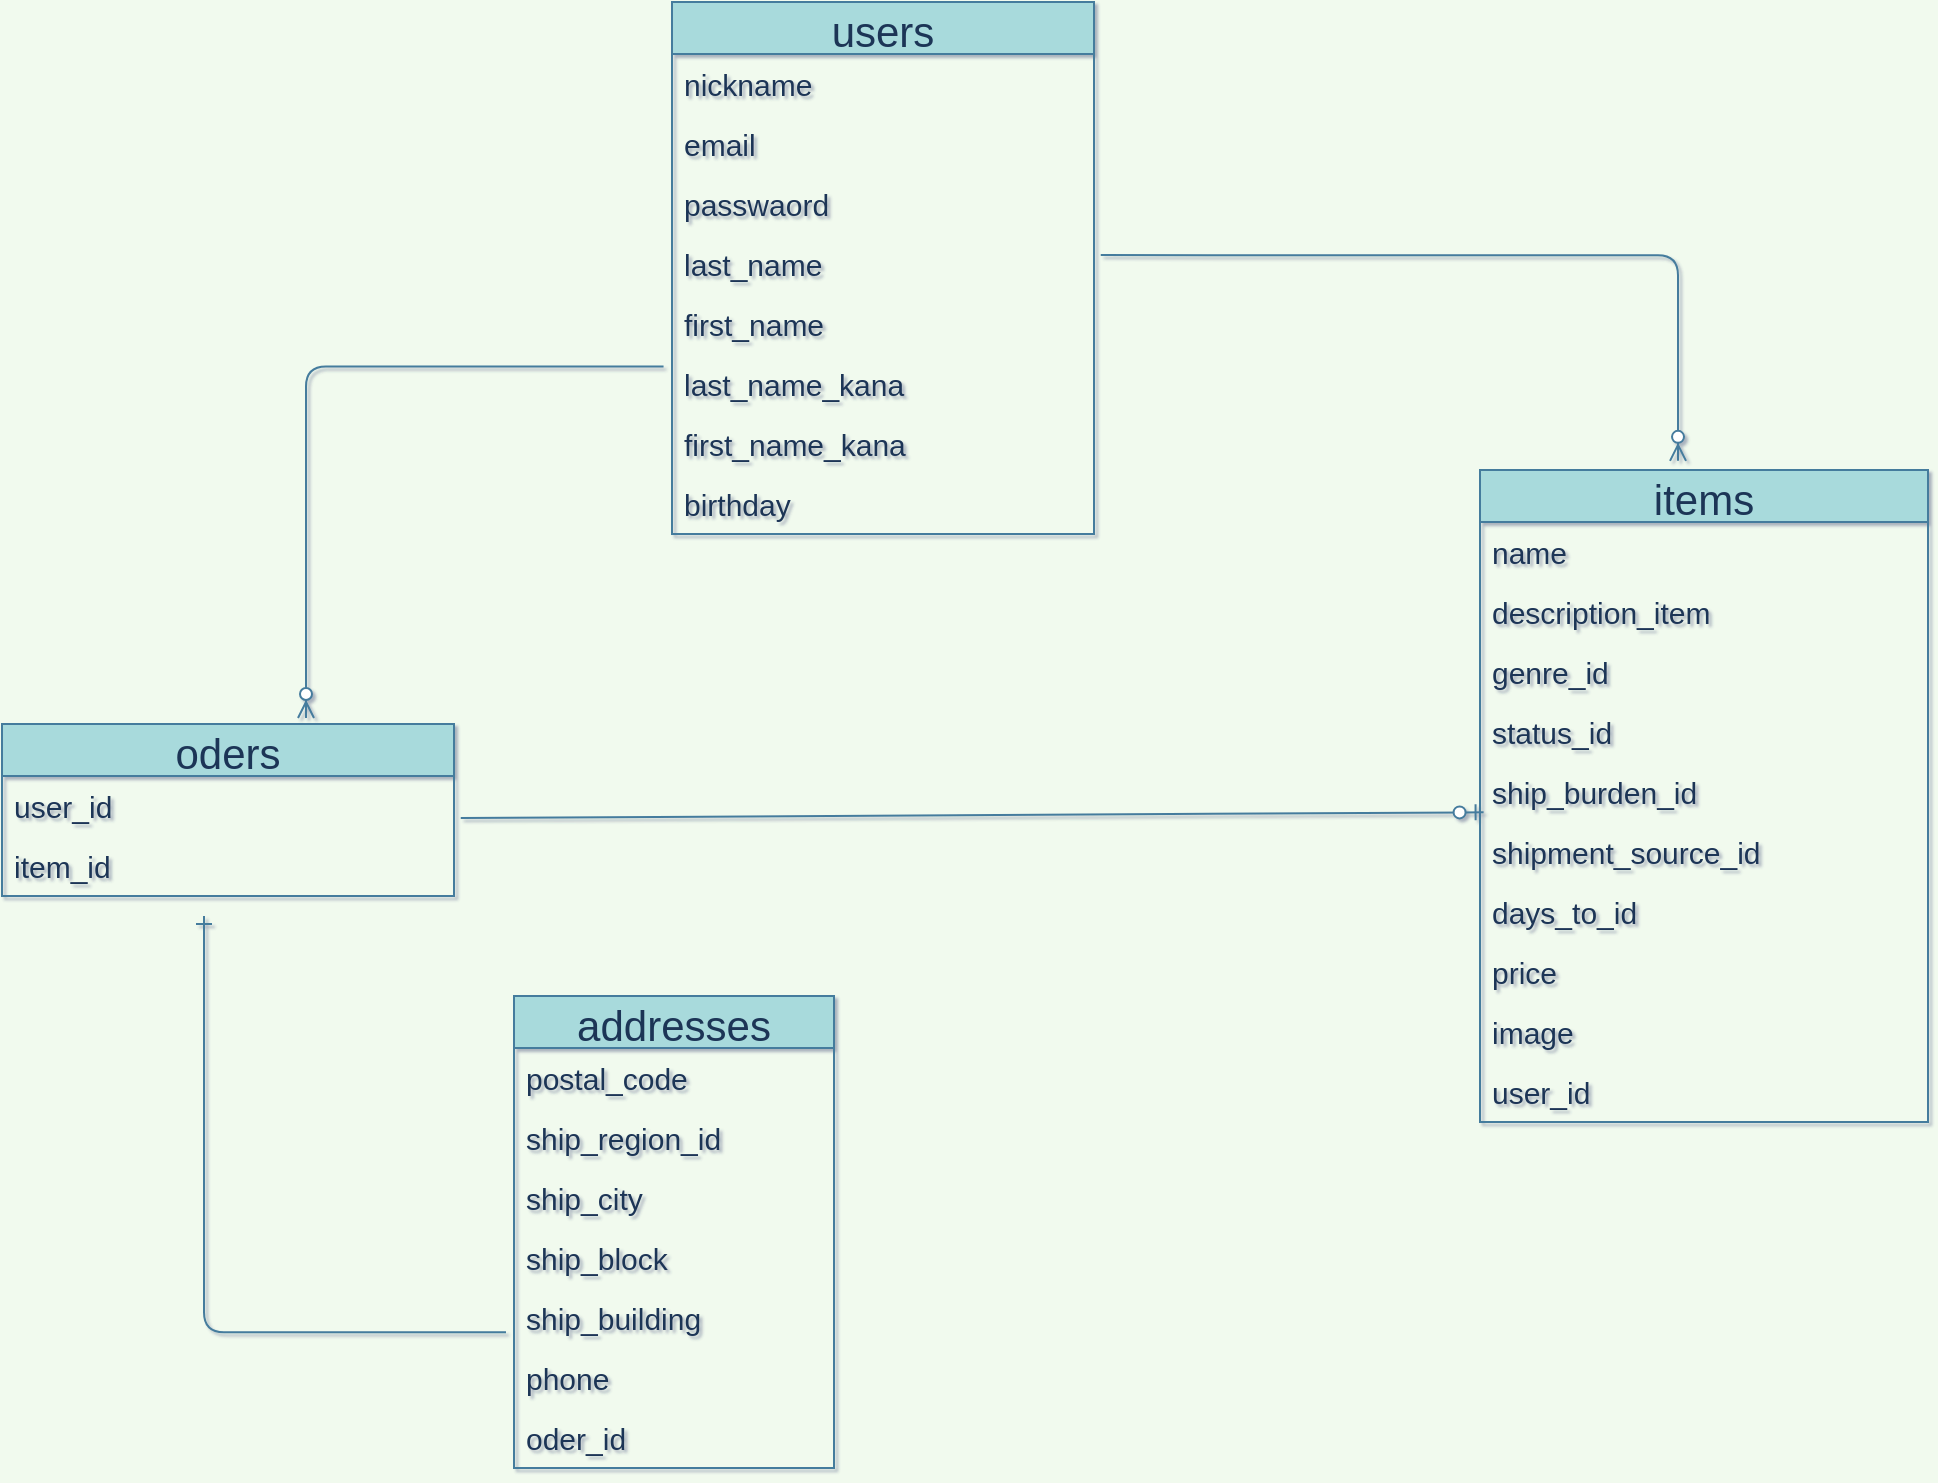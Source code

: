 <mxfile version="13.6.5">
    <diagram id="OUvmJjjzDV503gWwQ52Z" name="ページ1">
        <mxGraphModel dx="1686" dy="827" grid="0" gridSize="10" guides="1" tooltips="1" connect="0" arrows="1" fold="1" page="1" pageScale="1" pageWidth="1169" pageHeight="827" background="#F1FAEE" math="0" shadow="1">
            <root>
                <mxCell id="0"/>
                <mxCell id="1" parent="0"/>
                <mxCell id="8" value="users" style="swimlane;fontStyle=0;childLayout=stackLayout;horizontal=1;startSize=26;horizontalStack=0;resizeParent=1;resizeParentMax=0;resizeLast=0;collapsible=1;marginBottom=0;align=center;fontSize=21;fillColor=#A8DADC;strokeColor=#457B9D;fontColor=#1D3557;labelBackgroundColor=none;labelBorderColor=none;" parent="1" vertex="1">
                    <mxGeometry x="447" y="25" width="211" height="266" as="geometry"/>
                </mxCell>
                <mxCell id="9" value="nickname" style="text;strokeColor=none;fillColor=none;spacingLeft=4;spacingRight=4;overflow=hidden;rotatable=0;points=[[0,0.5],[1,0.5]];portConstraint=eastwest;fontSize=15;fontColor=#1D3557;" parent="8" vertex="1">
                    <mxGeometry y="26" width="211" height="30" as="geometry"/>
                </mxCell>
                <mxCell id="10" value="email" style="text;strokeColor=none;fillColor=none;spacingLeft=4;spacingRight=4;overflow=hidden;rotatable=0;points=[[0,0.5],[1,0.5]];portConstraint=eastwest;fontSize=15;fontColor=#1D3557;" parent="8" vertex="1">
                    <mxGeometry y="56" width="211" height="30" as="geometry"/>
                </mxCell>
                <mxCell id="11" value="passwaord" style="text;strokeColor=none;fillColor=none;spacingLeft=4;spacingRight=4;overflow=hidden;rotatable=0;points=[[0,0.5],[1,0.5]];portConstraint=eastwest;fontSize=15;fontColor=#1D3557;" parent="8" vertex="1">
                    <mxGeometry y="86" width="211" height="30" as="geometry"/>
                </mxCell>
                <mxCell id="12" value="last_name" style="text;strokeColor=none;fillColor=none;spacingLeft=4;spacingRight=4;overflow=hidden;rotatable=0;points=[[0,0.5],[1,0.5]];portConstraint=eastwest;fontSize=15;fontColor=#1D3557;" parent="8" vertex="1">
                    <mxGeometry y="116" width="211" height="30" as="geometry"/>
                </mxCell>
                <mxCell id="13" value="first_name" style="text;strokeColor=none;fillColor=none;spacingLeft=4;spacingRight=4;overflow=hidden;rotatable=0;points=[[0,0.5],[1,0.5]];portConstraint=eastwest;fontSize=15;fontColor=#1D3557;" parent="8" vertex="1">
                    <mxGeometry y="146" width="211" height="30" as="geometry"/>
                </mxCell>
                <mxCell id="14" value="last_name_kana" style="text;strokeColor=none;fillColor=none;spacingLeft=4;spacingRight=4;overflow=hidden;rotatable=0;points=[[0,0.5],[1,0.5]];portConstraint=eastwest;fontSize=15;fontColor=#1D3557;" parent="8" vertex="1">
                    <mxGeometry y="176" width="211" height="30" as="geometry"/>
                </mxCell>
                <mxCell id="15" value="first_name_kana" style="text;strokeColor=none;fillColor=none;spacingLeft=4;spacingRight=4;overflow=hidden;rotatable=0;points=[[0,0.5],[1,0.5]];portConstraint=eastwest;fontSize=15;fontColor=#1D3557;" parent="8" vertex="1">
                    <mxGeometry y="206" width="211" height="30" as="geometry"/>
                </mxCell>
                <mxCell id="16" value="birthday" style="text;strokeColor=none;fillColor=none;spacingLeft=4;spacingRight=4;overflow=hidden;rotatable=0;points=[[0,0.5],[1,0.5]];portConstraint=eastwest;fontSize=15;fontColor=#1D3557;" parent="8" vertex="1">
                    <mxGeometry y="236" width="211" height="30" as="geometry"/>
                </mxCell>
                <mxCell id="31" value="items" style="swimlane;fontStyle=0;childLayout=stackLayout;horizontal=1;startSize=26;horizontalStack=0;resizeParent=1;resizeParentMax=0;resizeLast=0;collapsible=1;marginBottom=0;align=center;fontSize=21;fillColor=#A8DADC;strokeColor=#457B9D;fontColor=#1D3557;" parent="1" vertex="1">
                    <mxGeometry x="851" y="259" width="224" height="326" as="geometry"/>
                </mxCell>
                <mxCell id="32" value="name" style="text;strokeColor=none;fillColor=none;spacingLeft=4;spacingRight=4;overflow=hidden;rotatable=0;points=[[0,0.5],[1,0.5]];portConstraint=eastwest;fontSize=15;fontColor=#1D3557;" parent="31" vertex="1">
                    <mxGeometry y="26" width="224" height="30" as="geometry"/>
                </mxCell>
                <mxCell id="33" value="description_item" style="text;strokeColor=none;fillColor=none;spacingLeft=4;spacingRight=4;overflow=hidden;rotatable=0;points=[[0,0.5],[1,0.5]];portConstraint=eastwest;fontSize=15;fontColor=#1D3557;" parent="31" vertex="1">
                    <mxGeometry y="56" width="224" height="30" as="geometry"/>
                </mxCell>
                <mxCell id="34" value="genre_id" style="text;strokeColor=none;fillColor=none;spacingLeft=4;spacingRight=4;overflow=hidden;rotatable=0;points=[[0,0.5],[1,0.5]];portConstraint=eastwest;fontSize=15;fontColor=#1D3557;" parent="31" vertex="1">
                    <mxGeometry y="86" width="224" height="30" as="geometry"/>
                </mxCell>
                <mxCell id="35" value="status_id" style="text;strokeColor=none;fillColor=none;spacingLeft=4;spacingRight=4;overflow=hidden;rotatable=0;points=[[0,0.5],[1,0.5]];portConstraint=eastwest;fontSize=15;fontColor=#1D3557;" parent="31" vertex="1">
                    <mxGeometry y="116" width="224" height="30" as="geometry"/>
                </mxCell>
                <mxCell id="36" value="ship_burden_id" style="text;strokeColor=none;fillColor=none;spacingLeft=4;spacingRight=4;overflow=hidden;rotatable=0;points=[[0,0.5],[1,0.5]];portConstraint=eastwest;fontSize=15;fontColor=#1D3557;" parent="31" vertex="1">
                    <mxGeometry y="146" width="224" height="30" as="geometry"/>
                </mxCell>
                <mxCell id="37" value="shipment_source_id" style="text;strokeColor=none;fillColor=none;spacingLeft=4;spacingRight=4;overflow=hidden;rotatable=0;points=[[0,0.5],[1,0.5]];portConstraint=eastwest;fontSize=15;fontColor=#1D3557;" parent="31" vertex="1">
                    <mxGeometry y="176" width="224" height="30" as="geometry"/>
                </mxCell>
                <mxCell id="38" value="days_to_id" style="text;strokeColor=none;fillColor=none;spacingLeft=4;spacingRight=4;overflow=hidden;rotatable=0;points=[[0,0.5],[1,0.5]];portConstraint=eastwest;fontSize=15;fontColor=#1D3557;" parent="31" vertex="1">
                    <mxGeometry y="206" width="224" height="30" as="geometry"/>
                </mxCell>
                <mxCell id="40" value="price" style="text;strokeColor=none;fillColor=none;spacingLeft=4;spacingRight=4;overflow=hidden;rotatable=0;points=[[0,0.5],[1,0.5]];portConstraint=eastwest;fontSize=15;fontColor=#1D3557;" parent="31" vertex="1">
                    <mxGeometry y="236" width="224" height="30" as="geometry"/>
                </mxCell>
                <mxCell id="41" value="image" style="text;strokeColor=none;fillColor=none;spacingLeft=4;spacingRight=4;overflow=hidden;rotatable=0;points=[[0,0.5],[1,0.5]];portConstraint=eastwest;fontSize=15;fontColor=#1D3557;" parent="31" vertex="1">
                    <mxGeometry y="266" width="224" height="30" as="geometry"/>
                </mxCell>
                <mxCell id="43" value="user_id" style="text;strokeColor=none;fillColor=none;spacingLeft=4;spacingRight=4;overflow=hidden;rotatable=0;points=[[0,0.5],[1,0.5]];portConstraint=eastwest;fontSize=15;fontColor=#1D3557;" parent="31" vertex="1">
                    <mxGeometry y="296" width="224" height="30" as="geometry"/>
                </mxCell>
                <mxCell id="59" value="addresses" style="swimlane;fontStyle=0;childLayout=stackLayout;horizontal=1;startSize=26;horizontalStack=0;resizeParent=1;resizeParentMax=0;resizeLast=0;collapsible=1;marginBottom=0;align=center;fontSize=21;fillColor=#A8DADC;strokeColor=#457B9D;fontColor=#1D3557;" vertex="1" parent="1">
                    <mxGeometry x="368" y="522" width="160" height="236" as="geometry"/>
                </mxCell>
                <mxCell id="25" value="postal_code" style="text;strokeColor=none;fillColor=none;spacingLeft=4;spacingRight=4;overflow=hidden;rotatable=0;points=[[0,0.5],[1,0.5]];portConstraint=eastwest;fontSize=15;fontColor=#1D3557;" parent="59" vertex="1">
                    <mxGeometry y="26" width="160" height="30" as="geometry"/>
                </mxCell>
                <mxCell id="26" value="ship_region_id" style="text;strokeColor=none;fillColor=none;spacingLeft=4;spacingRight=4;overflow=hidden;rotatable=0;points=[[0,0.5],[1,0.5]];portConstraint=eastwest;fontSize=15;fontColor=#1D3557;" parent="59" vertex="1">
                    <mxGeometry y="56" width="160" height="30" as="geometry"/>
                </mxCell>
                <mxCell id="27" value="ship_city" style="text;strokeColor=none;fillColor=none;spacingLeft=4;spacingRight=4;overflow=hidden;rotatable=0;points=[[0,0.5],[1,0.5]];portConstraint=eastwest;fontSize=15;fontColor=#1D3557;" parent="59" vertex="1">
                    <mxGeometry y="86" width="160" height="30" as="geometry"/>
                </mxCell>
                <mxCell id="28" value="ship_block" style="text;strokeColor=none;fillColor=none;spacingLeft=4;spacingRight=4;overflow=hidden;rotatable=0;points=[[0,0.5],[1,0.5]];portConstraint=eastwest;fontSize=15;fontColor=#1D3557;" parent="59" vertex="1">
                    <mxGeometry y="116" width="160" height="30" as="geometry"/>
                </mxCell>
                <mxCell id="29" value="ship_building" style="text;strokeColor=none;fillColor=none;spacingLeft=4;spacingRight=4;overflow=hidden;rotatable=0;points=[[0,0.5],[1,0.5]];portConstraint=eastwest;fontSize=15;fontColor=#1D3557;" parent="59" vertex="1">
                    <mxGeometry y="146" width="160" height="30" as="geometry"/>
                </mxCell>
                <mxCell id="30" value="phone" style="text;strokeColor=none;fillColor=none;spacingLeft=4;spacingRight=4;overflow=hidden;rotatable=0;points=[[0,0.5],[1,0.5]];portConstraint=eastwest;fontSize=15;fontColor=#1D3557;" parent="59" vertex="1">
                    <mxGeometry y="176" width="160" height="30" as="geometry"/>
                </mxCell>
                <mxCell id="70" value="oder_id" style="text;strokeColor=none;fillColor=none;spacingLeft=4;spacingRight=4;overflow=hidden;rotatable=0;points=[[0,0.5],[1,0.5]];portConstraint=eastwest;fontSize=15;fontColor=#1D3557;" vertex="1" parent="59">
                    <mxGeometry y="206" width="160" height="30" as="geometry"/>
                </mxCell>
                <mxCell id="20" value="oders" style="swimlane;fontStyle=0;childLayout=stackLayout;horizontal=1;startSize=26;horizontalStack=0;resizeParent=1;resizeParentMax=0;resizeLast=0;collapsible=1;marginBottom=0;align=center;fontSize=21;fillColor=#A8DADC;strokeColor=#457B9D;fontColor=#1D3557;" parent="1" vertex="1">
                    <mxGeometry x="112" y="386" width="226" height="86" as="geometry"/>
                </mxCell>
                <mxCell id="42" value="user_id" style="text;strokeColor=none;fillColor=none;spacingLeft=4;spacingRight=4;overflow=hidden;rotatable=0;points=[[0,0.5],[1,0.5]];portConstraint=eastwest;fontSize=15;fontColor=#1D3557;" parent="20" vertex="1">
                    <mxGeometry y="26" width="226" height="30" as="geometry"/>
                </mxCell>
                <mxCell id="63" value="item_id" style="text;strokeColor=none;fillColor=none;spacingLeft=4;spacingRight=4;overflow=hidden;rotatable=0;points=[[0,0.5],[1,0.5]];portConstraint=eastwest;fontSize=15;fontColor=#1D3557;" vertex="1" parent="20">
                    <mxGeometry y="56" width="226" height="30" as="geometry"/>
                </mxCell>
                <mxCell id="65" value="" style="edgeStyle=orthogonalEdgeStyle;fontSize=12;html=1;endArrow=ERone;endFill=1;strokeColor=#457B9D;fillColor=#A8DADC;exitX=-0.025;exitY=0.738;exitDx=0;exitDy=0;exitPerimeter=0;" edge="1" parent="1" source="29">
                    <mxGeometry width="100" height="100" relative="1" as="geometry">
                        <mxPoint x="211" y="510" as="sourcePoint"/>
                        <mxPoint x="213" y="482" as="targetPoint"/>
                        <Array as="points">
                            <mxPoint x="213" y="690"/>
                        </Array>
                    </mxGeometry>
                </mxCell>
                <mxCell id="67" value="" style="edgeStyle=orthogonalEdgeStyle;fontSize=12;html=1;endArrow=ERzeroToMany;endFill=1;strokeColor=#457B9D;fillColor=#A8DADC;exitX=1.016;exitY=0.352;exitDx=0;exitDy=0;exitPerimeter=0;entryX=0.442;entryY=-0.014;entryDx=0;entryDy=0;entryPerimeter=0;" edge="1" parent="1" source="12" target="31">
                    <mxGeometry width="100" height="100" relative="1" as="geometry">
                        <mxPoint x="690" y="153" as="sourcePoint"/>
                        <mxPoint x="961" y="152" as="targetPoint"/>
                    </mxGeometry>
                </mxCell>
                <mxCell id="68" value="" style="fontSize=12;html=1;endArrow=ERzeroToOne;endFill=1;strokeColor=#457B9D;fillColor=#A8DADC;exitX=1.015;exitY=0.7;exitDx=0;exitDy=0;exitPerimeter=0;entryX=0.008;entryY=0.838;entryDx=0;entryDy=0;entryPerimeter=0;" edge="1" parent="1" source="42" target="36">
                    <mxGeometry width="100" height="100" relative="1" as="geometry">
                        <mxPoint x="391" y="435" as="sourcePoint"/>
                        <mxPoint x="699" y="427" as="targetPoint"/>
                    </mxGeometry>
                </mxCell>
                <mxCell id="69" value="" style="fontSize=12;html=1;endArrow=ERzeroToMany;endFill=1;strokeColor=#457B9D;fillColor=#A8DADC;edgeStyle=elbowEdgeStyle;exitX=-0.02;exitY=0.21;exitDx=0;exitDy=0;exitPerimeter=0;" edge="1" parent="1" source="14">
                    <mxGeometry width="100" height="100" relative="1" as="geometry">
                        <mxPoint x="264" y="202" as="sourcePoint"/>
                        <mxPoint x="264" y="383" as="targetPoint"/>
                        <Array as="points">
                            <mxPoint x="264" y="283"/>
                            <mxPoint x="264" y="216"/>
                        </Array>
                    </mxGeometry>
                </mxCell>
            </root>
        </mxGraphModel>
    </diagram>
</mxfile>
